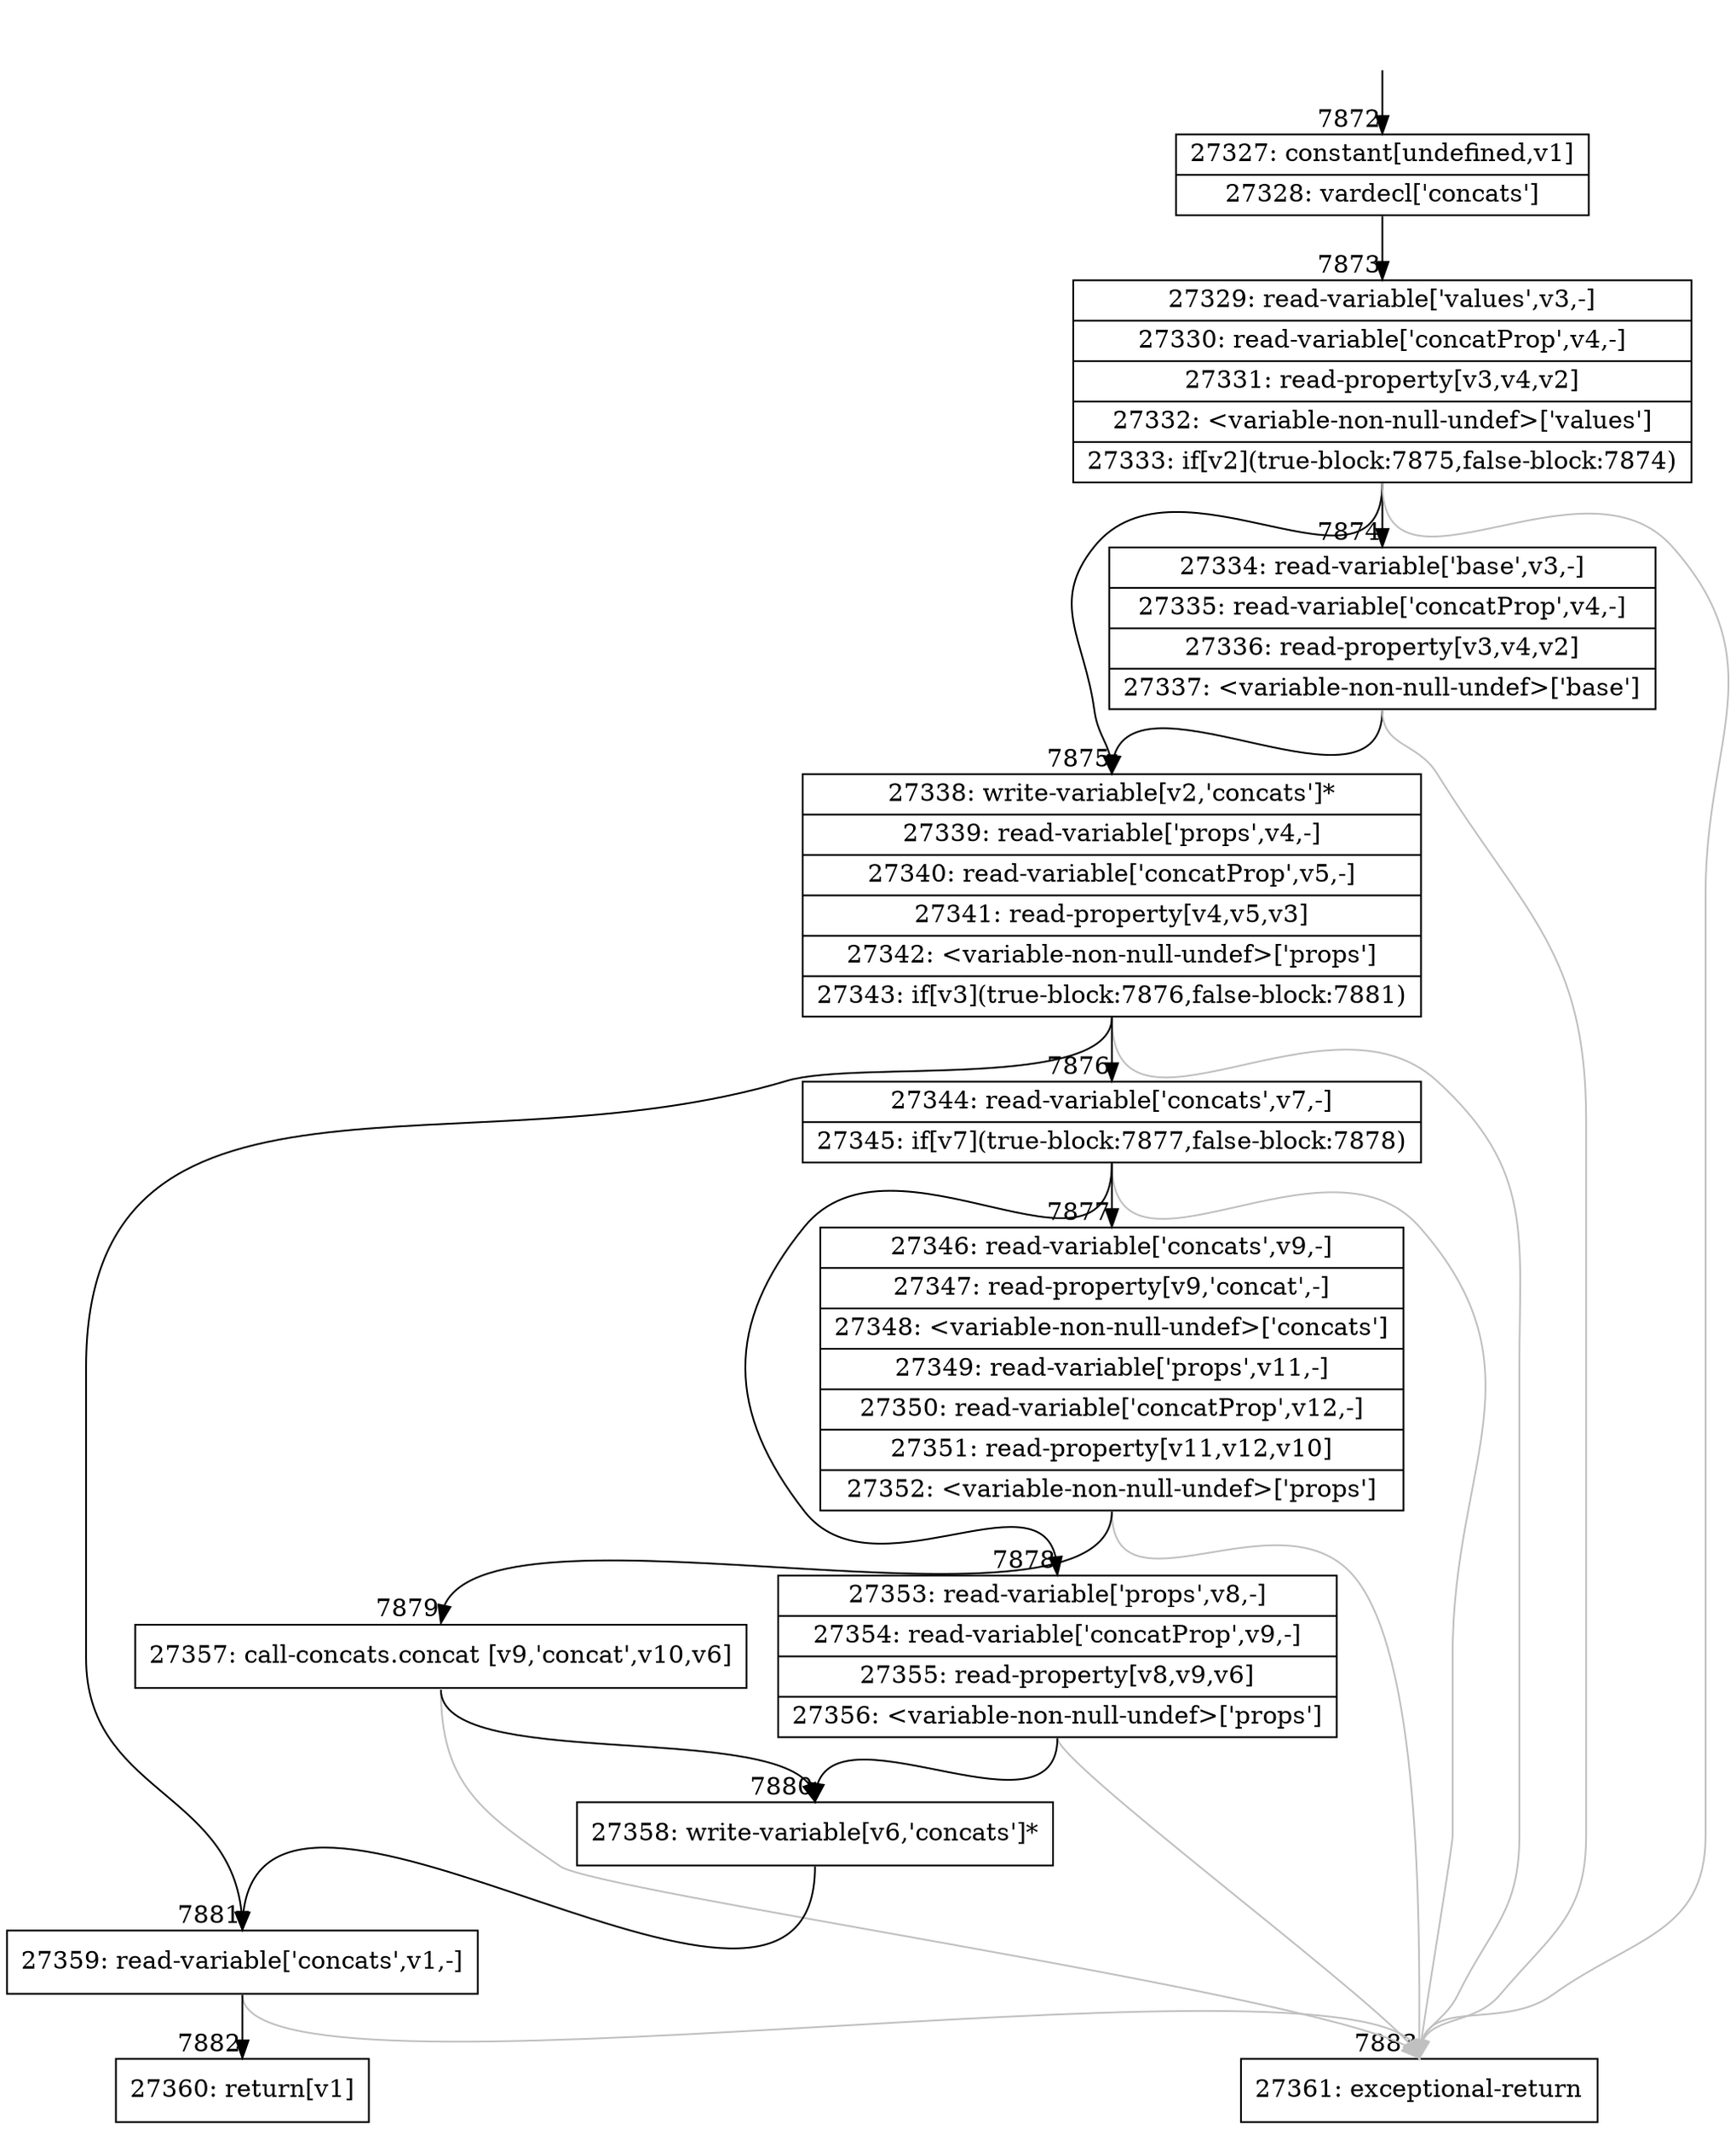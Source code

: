 digraph {
rankdir="TD"
BB_entry668[shape=none,label=""];
BB_entry668 -> BB7872 [tailport=s, headport=n, headlabel="    7872"]
BB7872 [shape=record label="{27327: constant[undefined,v1]|27328: vardecl['concats']}" ] 
BB7872 -> BB7873 [tailport=s, headport=n, headlabel="      7873"]
BB7873 [shape=record label="{27329: read-variable['values',v3,-]|27330: read-variable['concatProp',v4,-]|27331: read-property[v3,v4,v2]|27332: \<variable-non-null-undef\>['values']|27333: if[v2](true-block:7875,false-block:7874)}" ] 
BB7873 -> BB7875 [tailport=s, headport=n, headlabel="      7875"]
BB7873 -> BB7874 [tailport=s, headport=n, headlabel="      7874"]
BB7873 -> BB7883 [tailport=s, headport=n, color=gray, headlabel="      7883"]
BB7874 [shape=record label="{27334: read-variable['base',v3,-]|27335: read-variable['concatProp',v4,-]|27336: read-property[v3,v4,v2]|27337: \<variable-non-null-undef\>['base']}" ] 
BB7874 -> BB7875 [tailport=s, headport=n]
BB7874 -> BB7883 [tailport=s, headport=n, color=gray]
BB7875 [shape=record label="{27338: write-variable[v2,'concats']*|27339: read-variable['props',v4,-]|27340: read-variable['concatProp',v5,-]|27341: read-property[v4,v5,v3]|27342: \<variable-non-null-undef\>['props']|27343: if[v3](true-block:7876,false-block:7881)}" ] 
BB7875 -> BB7876 [tailport=s, headport=n, headlabel="      7876"]
BB7875 -> BB7881 [tailport=s, headport=n, headlabel="      7881"]
BB7875 -> BB7883 [tailport=s, headport=n, color=gray]
BB7876 [shape=record label="{27344: read-variable['concats',v7,-]|27345: if[v7](true-block:7877,false-block:7878)}" ] 
BB7876 -> BB7877 [tailport=s, headport=n, headlabel="      7877"]
BB7876 -> BB7878 [tailport=s, headport=n, headlabel="      7878"]
BB7876 -> BB7883 [tailport=s, headport=n, color=gray]
BB7877 [shape=record label="{27346: read-variable['concats',v9,-]|27347: read-property[v9,'concat',-]|27348: \<variable-non-null-undef\>['concats']|27349: read-variable['props',v11,-]|27350: read-variable['concatProp',v12,-]|27351: read-property[v11,v12,v10]|27352: \<variable-non-null-undef\>['props']}" ] 
BB7877 -> BB7879 [tailport=s, headport=n, headlabel="      7879"]
BB7877 -> BB7883 [tailport=s, headport=n, color=gray]
BB7878 [shape=record label="{27353: read-variable['props',v8,-]|27354: read-variable['concatProp',v9,-]|27355: read-property[v8,v9,v6]|27356: \<variable-non-null-undef\>['props']}" ] 
BB7878 -> BB7880 [tailport=s, headport=n, headlabel="      7880"]
BB7878 -> BB7883 [tailport=s, headport=n, color=gray]
BB7879 [shape=record label="{27357: call-concats.concat [v9,'concat',v10,v6]}" ] 
BB7879 -> BB7880 [tailport=s, headport=n]
BB7879 -> BB7883 [tailport=s, headport=n, color=gray]
BB7880 [shape=record label="{27358: write-variable[v6,'concats']*}" ] 
BB7880 -> BB7881 [tailport=s, headport=n]
BB7881 [shape=record label="{27359: read-variable['concats',v1,-]}" ] 
BB7881 -> BB7882 [tailport=s, headport=n, headlabel="      7882"]
BB7881 -> BB7883 [tailport=s, headport=n, color=gray]
BB7882 [shape=record label="{27360: return[v1]}" ] 
BB7883 [shape=record label="{27361: exceptional-return}" ] 
//#$~ 14538
}
